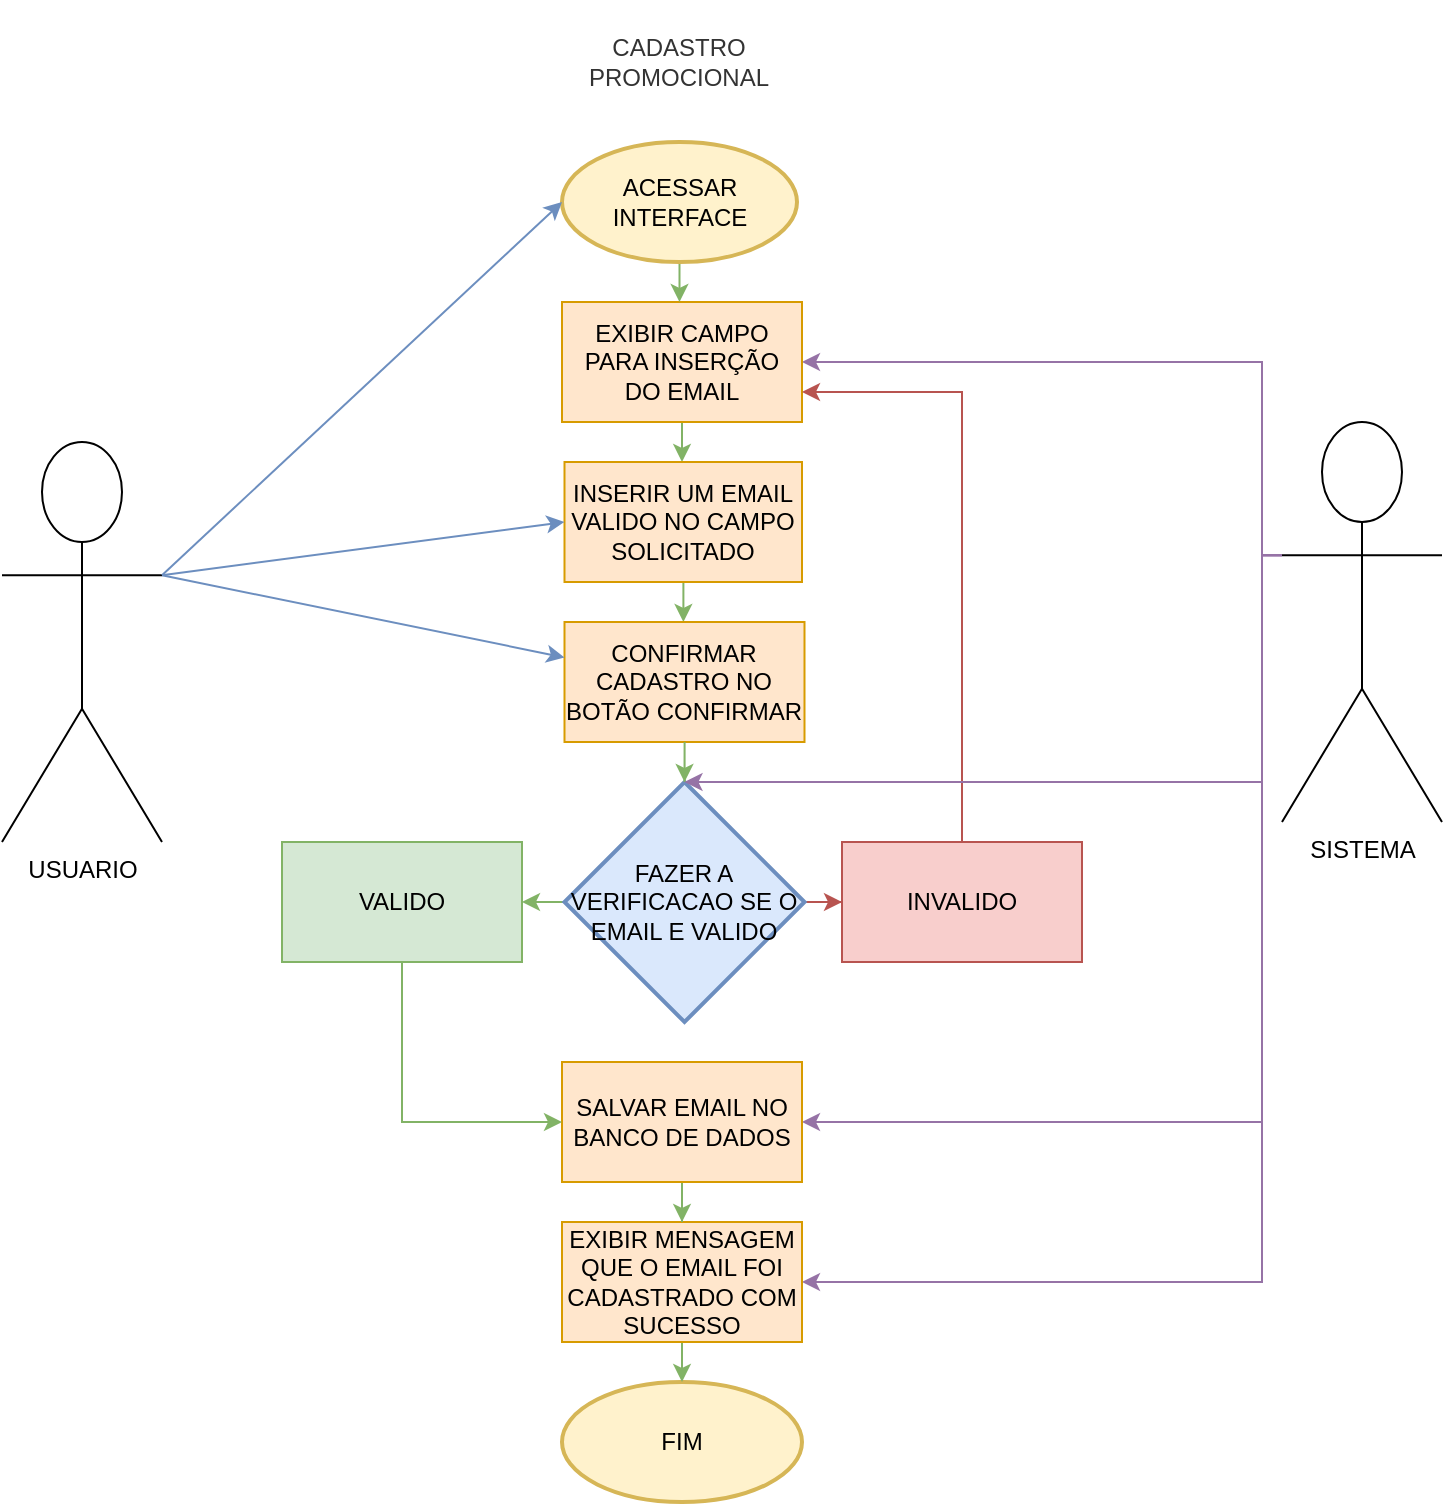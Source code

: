 <mxfile version="26.0.16">
  <diagram name="Página-1" id="FYHkIULbLmziJYAY0jOf">
    <mxGraphModel dx="1793" dy="973" grid="1" gridSize="10" guides="1" tooltips="1" connect="1" arrows="1" fold="1" page="1" pageScale="1" pageWidth="827" pageHeight="1169" math="0" shadow="0">
      <root>
        <mxCell id="0" />
        <mxCell id="1" parent="0" />
        <mxCell id="2v6A8b7P8TfMOV1MHthp-94" style="edgeStyle=orthogonalEdgeStyle;rounded=0;orthogonalLoop=1;jettySize=auto;html=1;exitX=0;exitY=0.333;exitDx=0;exitDy=0;exitPerimeter=0;entryX=1;entryY=0.5;entryDx=0;entryDy=0;fillColor=#e1d5e7;strokeColor=#9673a6;" edge="1" parent="1" source="2v6A8b7P8TfMOV1MHthp-2" target="2v6A8b7P8TfMOV1MHthp-52">
          <mxGeometry relative="1" as="geometry">
            <Array as="points">
              <mxPoint x="670" y="387" />
              <mxPoint x="670" y="750" />
            </Array>
          </mxGeometry>
        </mxCell>
        <mxCell id="2v6A8b7P8TfMOV1MHthp-95" style="edgeStyle=orthogonalEdgeStyle;rounded=0;orthogonalLoop=1;jettySize=auto;html=1;exitX=0;exitY=0.333;exitDx=0;exitDy=0;exitPerimeter=0;entryX=1;entryY=0.5;entryDx=0;entryDy=0;fillColor=#e1d5e7;strokeColor=#9673a6;" edge="1" parent="1" source="2v6A8b7P8TfMOV1MHthp-2" target="2v6A8b7P8TfMOV1MHthp-54">
          <mxGeometry relative="1" as="geometry">
            <Array as="points">
              <mxPoint x="670" y="387" />
              <mxPoint x="670" y="670" />
            </Array>
          </mxGeometry>
        </mxCell>
        <mxCell id="2v6A8b7P8TfMOV1MHthp-99" style="edgeStyle=orthogonalEdgeStyle;rounded=0;orthogonalLoop=1;jettySize=auto;html=1;exitX=0;exitY=0.333;exitDx=0;exitDy=0;exitPerimeter=0;entryX=1;entryY=0.5;entryDx=0;entryDy=0;fillColor=#e1d5e7;strokeColor=#9673a6;" edge="1" parent="1" source="2v6A8b7P8TfMOV1MHthp-2" target="2v6A8b7P8TfMOV1MHthp-45">
          <mxGeometry relative="1" as="geometry">
            <Array as="points">
              <mxPoint x="670" y="387" />
              <mxPoint x="670" y="290" />
            </Array>
          </mxGeometry>
        </mxCell>
        <mxCell id="2v6A8b7P8TfMOV1MHthp-2" value="SISTEMA" style="shape=umlActor;verticalLabelPosition=bottom;verticalAlign=top;html=1;outlineConnect=0;" vertex="1" parent="1">
          <mxGeometry x="680" y="320" width="80" height="200" as="geometry" />
        </mxCell>
        <mxCell id="2v6A8b7P8TfMOV1MHthp-20" value="CADASTRO PROMOCIONAL" style="text;html=1;align=center;verticalAlign=middle;whiteSpace=wrap;rounded=0;fillColor=#f5f5f5;fontColor=#333333;strokeColor=#666666;opacity=0;" vertex="1" parent="1">
          <mxGeometry x="318.75" y="110" width="118.75" height="60" as="geometry" />
        </mxCell>
        <mxCell id="2v6A8b7P8TfMOV1MHthp-76" style="edgeStyle=orthogonalEdgeStyle;rounded=0;orthogonalLoop=1;jettySize=auto;html=1;fillColor=#d5e8d4;strokeColor=#82b366;" edge="1" parent="1" source="2v6A8b7P8TfMOV1MHthp-45">
          <mxGeometry relative="1" as="geometry">
            <mxPoint x="380" y="340.0" as="targetPoint" />
          </mxGeometry>
        </mxCell>
        <mxCell id="2v6A8b7P8TfMOV1MHthp-45" value="EXIBIR CAMPO PARA INSERÇÃO DO EMAIL" style="rounded=0;whiteSpace=wrap;html=1;fillColor=#ffe6cc;strokeColor=#d79b00;" vertex="1" parent="1">
          <mxGeometry x="320" y="260" width="120" height="60" as="geometry" />
        </mxCell>
        <mxCell id="2v6A8b7P8TfMOV1MHthp-75" style="edgeStyle=orthogonalEdgeStyle;rounded=0;orthogonalLoop=1;jettySize=auto;html=1;fillColor=#d5e8d4;strokeColor=#82b366;" edge="1" parent="1" source="2v6A8b7P8TfMOV1MHthp-46">
          <mxGeometry relative="1" as="geometry">
            <mxPoint x="378.75" y="260.0" as="targetPoint" />
          </mxGeometry>
        </mxCell>
        <mxCell id="2v6A8b7P8TfMOV1MHthp-46" value="ACESSAR INTERFACE" style="strokeWidth=2;html=1;shape=mxgraph.flowchart.start_1;whiteSpace=wrap;movable=1;resizable=1;rotatable=1;deletable=1;editable=1;locked=0;connectable=1;fillColor=#fff2cc;strokeColor=#d6b656;" vertex="1" parent="1">
          <mxGeometry x="320" y="180" width="117.5" height="60" as="geometry" />
        </mxCell>
        <mxCell id="2v6A8b7P8TfMOV1MHthp-48" value="FIM" style="strokeWidth=2;html=1;shape=mxgraph.flowchart.start_1;whiteSpace=wrap;fillColor=#fff2cc;strokeColor=#d6b656;" vertex="1" parent="1">
          <mxGeometry x="320" y="800" width="120" height="60" as="geometry" />
        </mxCell>
        <mxCell id="2v6A8b7P8TfMOV1MHthp-77" style="edgeStyle=orthogonalEdgeStyle;rounded=0;orthogonalLoop=1;jettySize=auto;html=1;fillColor=#d5e8d4;strokeColor=#82b366;" edge="1" parent="1" source="2v6A8b7P8TfMOV1MHthp-49">
          <mxGeometry relative="1" as="geometry">
            <mxPoint x="380.625" y="420" as="targetPoint" />
          </mxGeometry>
        </mxCell>
        <mxCell id="2v6A8b7P8TfMOV1MHthp-49" value="INSERIR UM EMAIL VALIDO NO CAMPO SOLICITADO" style="rounded=0;whiteSpace=wrap;html=1;fillColor=#ffe6cc;strokeColor=#d79b00;" vertex="1" parent="1">
          <mxGeometry x="321.25" y="340" width="118.75" height="60" as="geometry" />
        </mxCell>
        <mxCell id="2v6A8b7P8TfMOV1MHthp-84" style="edgeStyle=orthogonalEdgeStyle;rounded=0;orthogonalLoop=1;jettySize=auto;html=1;fillColor=#d5e8d4;strokeColor=#82b366;" edge="1" parent="1" source="2v6A8b7P8TfMOV1MHthp-52">
          <mxGeometry relative="1" as="geometry">
            <mxPoint x="380" y="800.0" as="targetPoint" />
          </mxGeometry>
        </mxCell>
        <mxCell id="2v6A8b7P8TfMOV1MHthp-52" value="EXIBIR MENSAGEM QUE O EMAIL FOI CADASTRADO COM SUCESSO" style="rounded=0;whiteSpace=wrap;html=1;fillColor=#ffe6cc;strokeColor=#d79b00;" vertex="1" parent="1">
          <mxGeometry x="320" y="720" width="120" height="60" as="geometry" />
        </mxCell>
        <mxCell id="2v6A8b7P8TfMOV1MHthp-53" value="CONFIRMAR CADASTRO NO BOTÃO CONFIRMAR" style="rounded=0;whiteSpace=wrap;html=1;fillColor=#ffe6cc;strokeColor=#d79b00;" vertex="1" parent="1">
          <mxGeometry x="321.25" y="420" width="120" height="60" as="geometry" />
        </mxCell>
        <mxCell id="2v6A8b7P8TfMOV1MHthp-83" style="edgeStyle=orthogonalEdgeStyle;rounded=0;orthogonalLoop=1;jettySize=auto;html=1;entryX=0.5;entryY=0;entryDx=0;entryDy=0;fillColor=#d5e8d4;strokeColor=#82b366;" edge="1" parent="1" source="2v6A8b7P8TfMOV1MHthp-54" target="2v6A8b7P8TfMOV1MHthp-52">
          <mxGeometry relative="1" as="geometry" />
        </mxCell>
        <mxCell id="2v6A8b7P8TfMOV1MHthp-54" value="SALVAR EMAIL NO BANCO DE DADOS" style="rounded=0;whiteSpace=wrap;html=1;fillColor=#ffe6cc;strokeColor=#d79b00;" vertex="1" parent="1">
          <mxGeometry x="320" y="640" width="120" height="60" as="geometry" />
        </mxCell>
        <mxCell id="2v6A8b7P8TfMOV1MHthp-79" style="edgeStyle=orthogonalEdgeStyle;rounded=0;orthogonalLoop=1;jettySize=auto;html=1;entryX=1;entryY=0.5;entryDx=0;entryDy=0;fillColor=#d5e8d4;strokeColor=#82b366;" edge="1" parent="1" source="2v6A8b7P8TfMOV1MHthp-56" target="2v6A8b7P8TfMOV1MHthp-59">
          <mxGeometry relative="1" as="geometry" />
        </mxCell>
        <mxCell id="2v6A8b7P8TfMOV1MHthp-81" style="edgeStyle=orthogonalEdgeStyle;rounded=0;orthogonalLoop=1;jettySize=auto;html=1;entryX=0;entryY=0.5;entryDx=0;entryDy=0;fillColor=#f8cecc;strokeColor=#b85450;" edge="1" parent="1" source="2v6A8b7P8TfMOV1MHthp-56" target="2v6A8b7P8TfMOV1MHthp-58">
          <mxGeometry relative="1" as="geometry" />
        </mxCell>
        <mxCell id="2v6A8b7P8TfMOV1MHthp-56" value="FAZER A VERIFICACAO SE O EMAIL E VALIDO" style="strokeWidth=2;html=1;shape=mxgraph.flowchart.decision;whiteSpace=wrap;fillColor=#dae8fc;strokeColor=#6c8ebf;" vertex="1" parent="1">
          <mxGeometry x="321.25" y="500" width="120" height="120" as="geometry" />
        </mxCell>
        <mxCell id="2v6A8b7P8TfMOV1MHthp-98" style="edgeStyle=orthogonalEdgeStyle;rounded=0;orthogonalLoop=1;jettySize=auto;html=1;entryX=1;entryY=0.75;entryDx=0;entryDy=0;fillColor=#f8cecc;strokeColor=#b85450;" edge="1" parent="1" source="2v6A8b7P8TfMOV1MHthp-58" target="2v6A8b7P8TfMOV1MHthp-45">
          <mxGeometry relative="1" as="geometry">
            <Array as="points">
              <mxPoint x="520" y="305" />
            </Array>
          </mxGeometry>
        </mxCell>
        <mxCell id="2v6A8b7P8TfMOV1MHthp-58" value="INVALIDO" style="rounded=0;whiteSpace=wrap;html=1;fillColor=#f8cecc;strokeColor=#b85450;" vertex="1" parent="1">
          <mxGeometry x="460" y="530" width="120" height="60" as="geometry" />
        </mxCell>
        <mxCell id="2v6A8b7P8TfMOV1MHthp-82" style="edgeStyle=orthogonalEdgeStyle;rounded=0;orthogonalLoop=1;jettySize=auto;html=1;entryX=0;entryY=0.5;entryDx=0;entryDy=0;fillColor=#d5e8d4;strokeColor=#82b366;" edge="1" parent="1" source="2v6A8b7P8TfMOV1MHthp-59" target="2v6A8b7P8TfMOV1MHthp-54">
          <mxGeometry relative="1" as="geometry">
            <Array as="points">
              <mxPoint x="240" y="670" />
            </Array>
          </mxGeometry>
        </mxCell>
        <mxCell id="2v6A8b7P8TfMOV1MHthp-59" value="VALIDO" style="rounded=0;whiteSpace=wrap;html=1;fillColor=#d5e8d4;strokeColor=#82b366;" vertex="1" parent="1">
          <mxGeometry x="180" y="530" width="120" height="60" as="geometry" />
        </mxCell>
        <mxCell id="2v6A8b7P8TfMOV1MHthp-88" style="rounded=0;orthogonalLoop=1;jettySize=auto;html=1;exitX=1;exitY=0.333;exitDx=0;exitDy=0;exitPerimeter=0;entryX=0;entryY=0.5;entryDx=0;entryDy=0;fillColor=#dae8fc;strokeColor=#6c8ebf;" edge="1" parent="1" source="2v6A8b7P8TfMOV1MHthp-73" target="2v6A8b7P8TfMOV1MHthp-49">
          <mxGeometry relative="1" as="geometry" />
        </mxCell>
        <mxCell id="2v6A8b7P8TfMOV1MHthp-89" style="rounded=0;orthogonalLoop=1;jettySize=auto;html=1;exitX=1;exitY=0.333;exitDx=0;exitDy=0;exitPerimeter=0;fillColor=#dae8fc;strokeColor=#6c8ebf;" edge="1" parent="1" source="2v6A8b7P8TfMOV1MHthp-73" target="2v6A8b7P8TfMOV1MHthp-53">
          <mxGeometry relative="1" as="geometry" />
        </mxCell>
        <mxCell id="2v6A8b7P8TfMOV1MHthp-73" value="USUARIO" style="shape=umlActor;verticalLabelPosition=bottom;verticalAlign=top;html=1;outlineConnect=0;" vertex="1" parent="1">
          <mxGeometry x="40" y="330" width="80" height="200" as="geometry" />
        </mxCell>
        <mxCell id="2v6A8b7P8TfMOV1MHthp-78" style="edgeStyle=orthogonalEdgeStyle;rounded=0;orthogonalLoop=1;jettySize=auto;html=1;entryX=0.5;entryY=0;entryDx=0;entryDy=0;entryPerimeter=0;fillColor=#d5e8d4;strokeColor=#82b366;" edge="1" parent="1" source="2v6A8b7P8TfMOV1MHthp-53" target="2v6A8b7P8TfMOV1MHthp-56">
          <mxGeometry relative="1" as="geometry" />
        </mxCell>
        <mxCell id="2v6A8b7P8TfMOV1MHthp-97" style="rounded=0;orthogonalLoop=1;jettySize=auto;html=1;exitX=1;exitY=0.333;exitDx=0;exitDy=0;exitPerimeter=0;entryX=0;entryY=0.5;entryDx=0;entryDy=0;entryPerimeter=0;fillColor=#dae8fc;strokeColor=#6c8ebf;" edge="1" parent="1" source="2v6A8b7P8TfMOV1MHthp-73" target="2v6A8b7P8TfMOV1MHthp-46">
          <mxGeometry relative="1" as="geometry" />
        </mxCell>
        <mxCell id="2v6A8b7P8TfMOV1MHthp-101" style="edgeStyle=orthogonalEdgeStyle;rounded=0;orthogonalLoop=1;jettySize=auto;html=1;exitX=0;exitY=0.333;exitDx=0;exitDy=0;exitPerimeter=0;entryX=0.5;entryY=0;entryDx=0;entryDy=0;entryPerimeter=0;fillColor=#e1d5e7;strokeColor=#9673a6;" edge="1" parent="1" source="2v6A8b7P8TfMOV1MHthp-2" target="2v6A8b7P8TfMOV1MHthp-56">
          <mxGeometry relative="1" as="geometry">
            <Array as="points">
              <mxPoint x="670" y="387" />
              <mxPoint x="670" y="500" />
            </Array>
          </mxGeometry>
        </mxCell>
      </root>
    </mxGraphModel>
  </diagram>
</mxfile>
